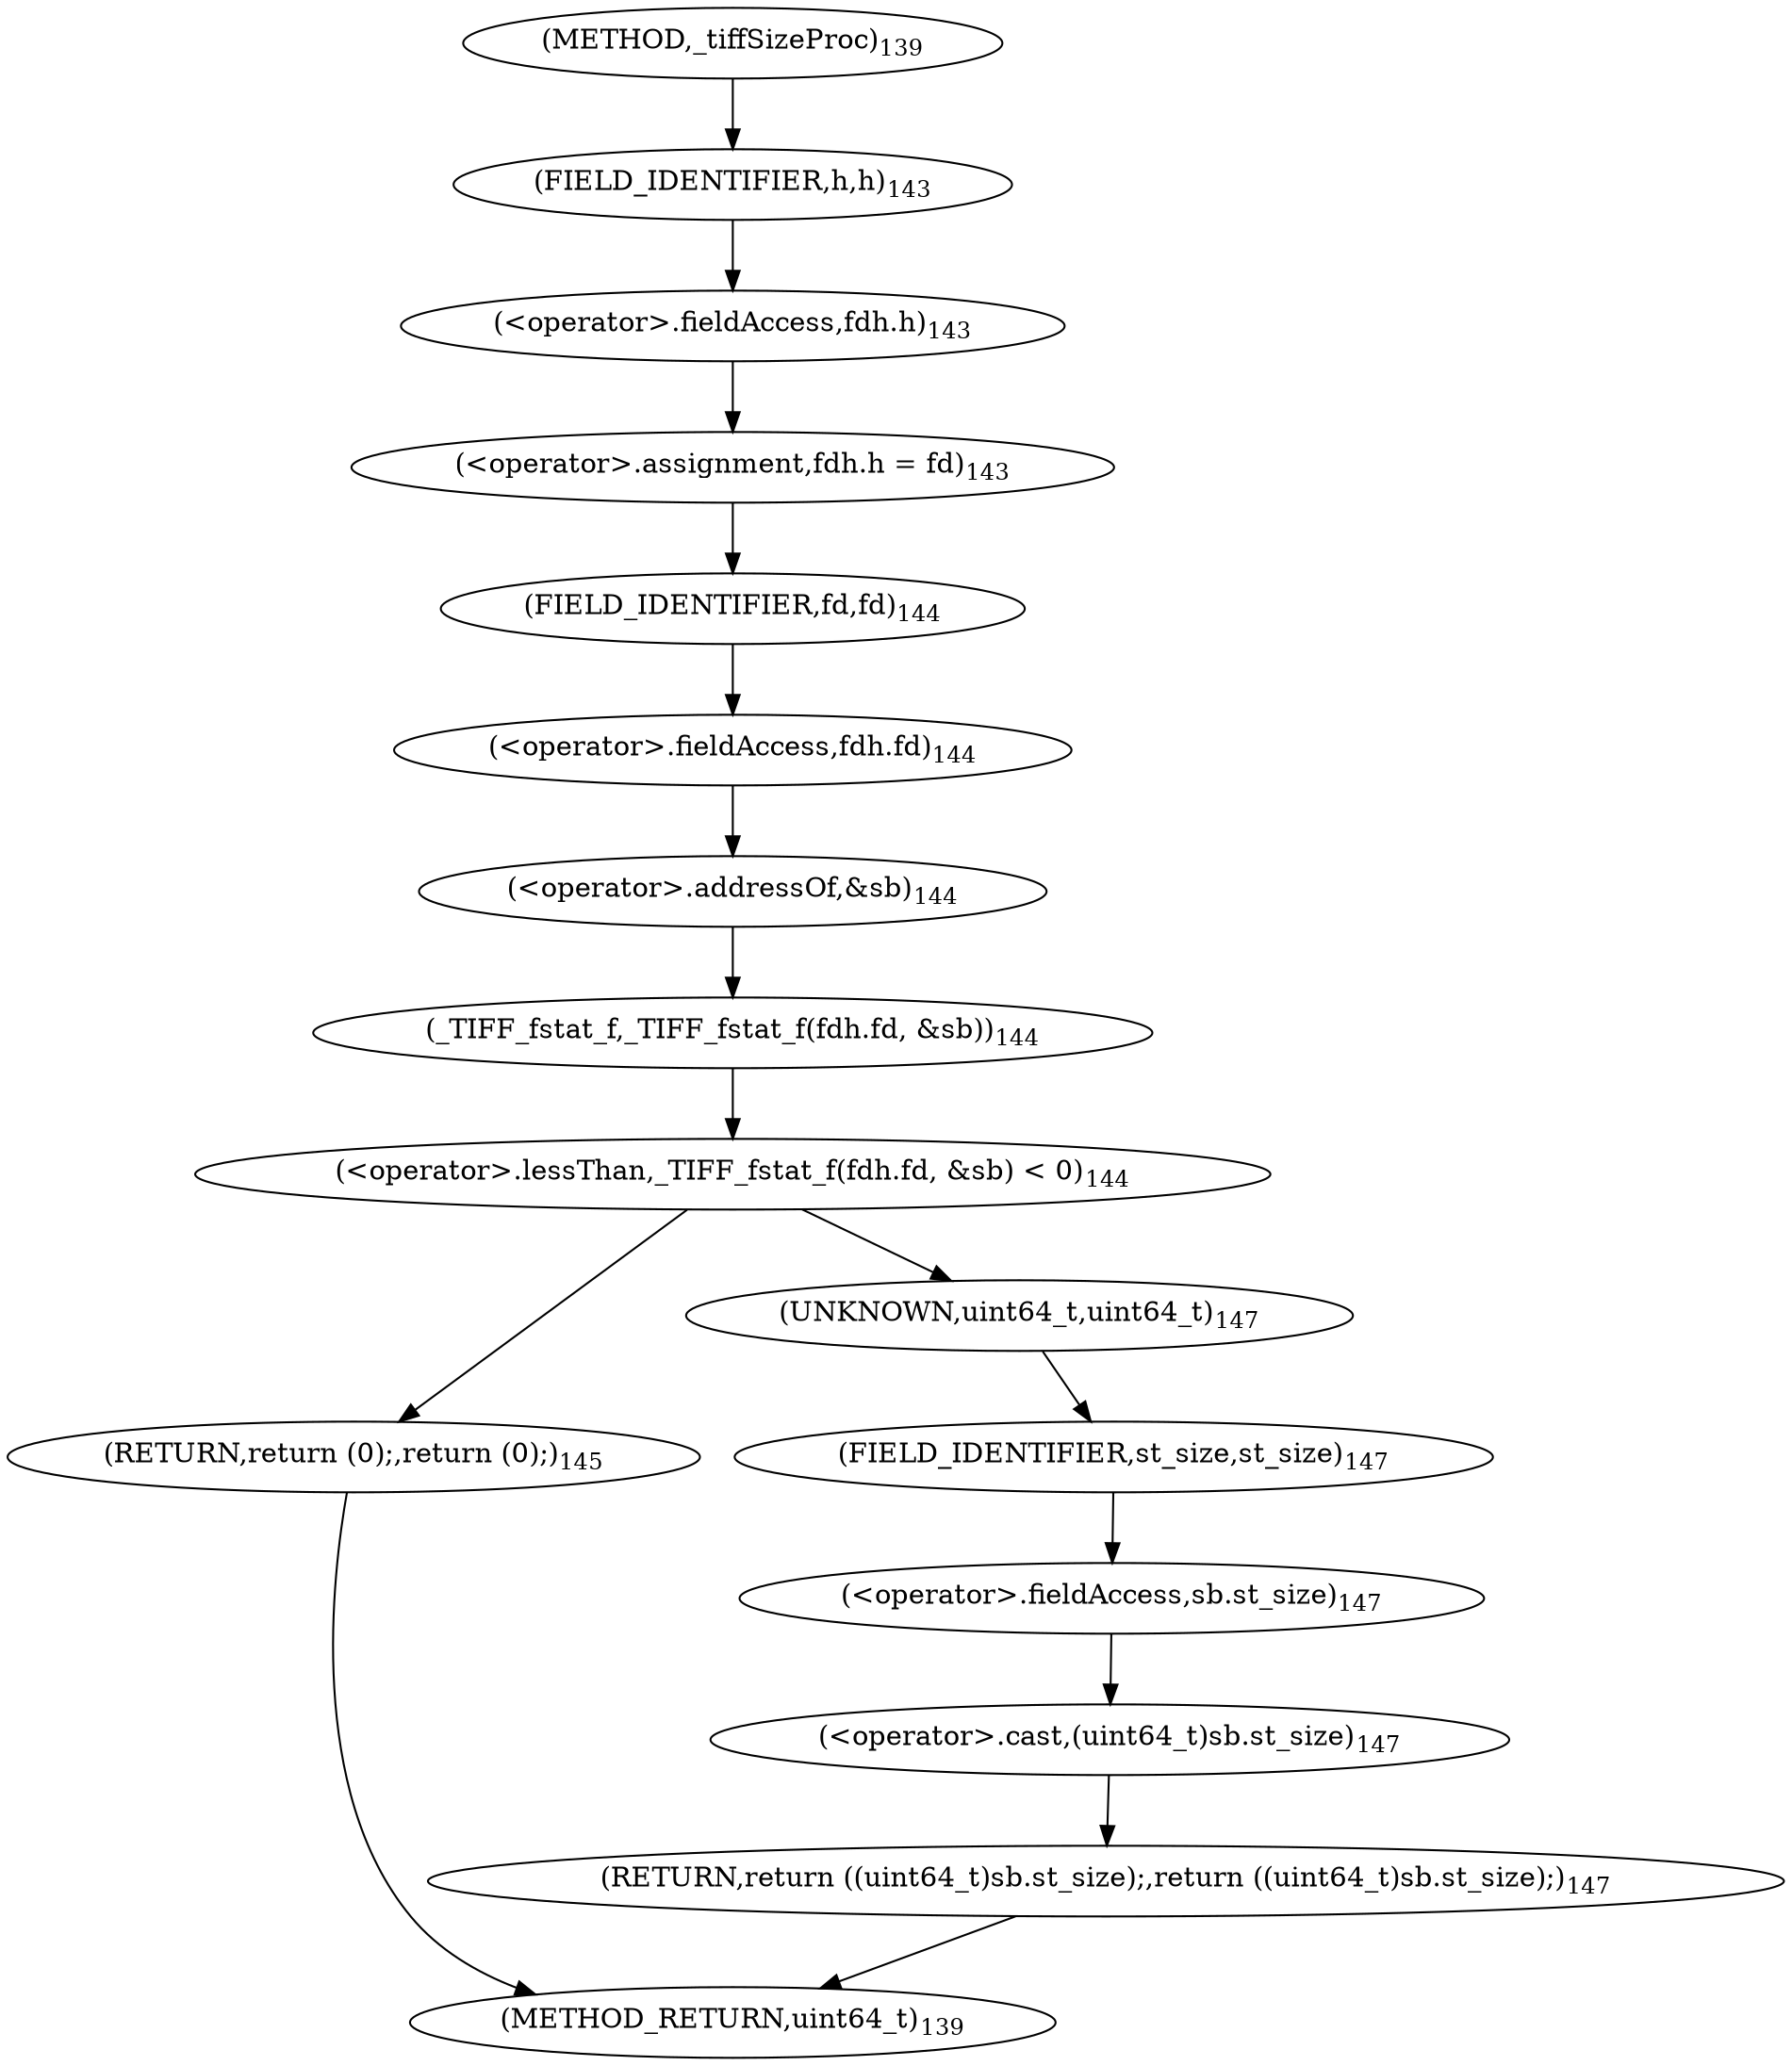 digraph "_tiffSizeProc" {  
"33847" [label = <(&lt;operator&gt;.assignment,fdh.h = fd)<SUB>143</SUB>> ]
"33848" [label = <(&lt;operator&gt;.fieldAccess,fdh.h)<SUB>143</SUB>> ]
"33853" [label = <(&lt;operator&gt;.lessThan,_TIFF_fstat_f(fdh.fd, &amp;sb) &lt; 0)<SUB>144</SUB>> ]
"33850" [label = <(FIELD_IDENTIFIER,h,h)<SUB>143</SUB>> ]
"33854" [label = <(_TIFF_fstat_f,_TIFF_fstat_f(fdh.fd, &amp;sb))<SUB>144</SUB>> ]
"33862" [label = <(RETURN,return (0);,return (0);)<SUB>145</SUB>> ]
"33855" [label = <(&lt;operator&gt;.fieldAccess,fdh.fd)<SUB>144</SUB>> ]
"33858" [label = <(&lt;operator&gt;.addressOf,&amp;sb)<SUB>144</SUB>> ]
"33866" [label = <(RETURN,return ((uint64_t)sb.st_size);,return ((uint64_t)sb.st_size);)<SUB>147</SUB>> ]
"33857" [label = <(FIELD_IDENTIFIER,fd,fd)<SUB>144</SUB>> ]
"33867" [label = <(&lt;operator&gt;.cast,(uint64_t)sb.st_size)<SUB>147</SUB>> ]
"33868" [label = <(UNKNOWN,uint64_t,uint64_t)<SUB>147</SUB>> ]
"33869" [label = <(&lt;operator&gt;.fieldAccess,sb.st_size)<SUB>147</SUB>> ]
"33871" [label = <(FIELD_IDENTIFIER,st_size,st_size)<SUB>147</SUB>> ]
"33842" [label = <(METHOD,_tiffSizeProc)<SUB>139</SUB>> ]
"33872" [label = <(METHOD_RETURN,uint64_t)<SUB>139</SUB>> ]
  "33847" -> "33857" 
  "33848" -> "33847" 
  "33853" -> "33868" 
  "33853" -> "33862" 
  "33850" -> "33848" 
  "33854" -> "33853" 
  "33862" -> "33872" 
  "33855" -> "33858" 
  "33858" -> "33854" 
  "33866" -> "33872" 
  "33857" -> "33855" 
  "33867" -> "33866" 
  "33868" -> "33871" 
  "33869" -> "33867" 
  "33871" -> "33869" 
  "33842" -> "33850" 
}
